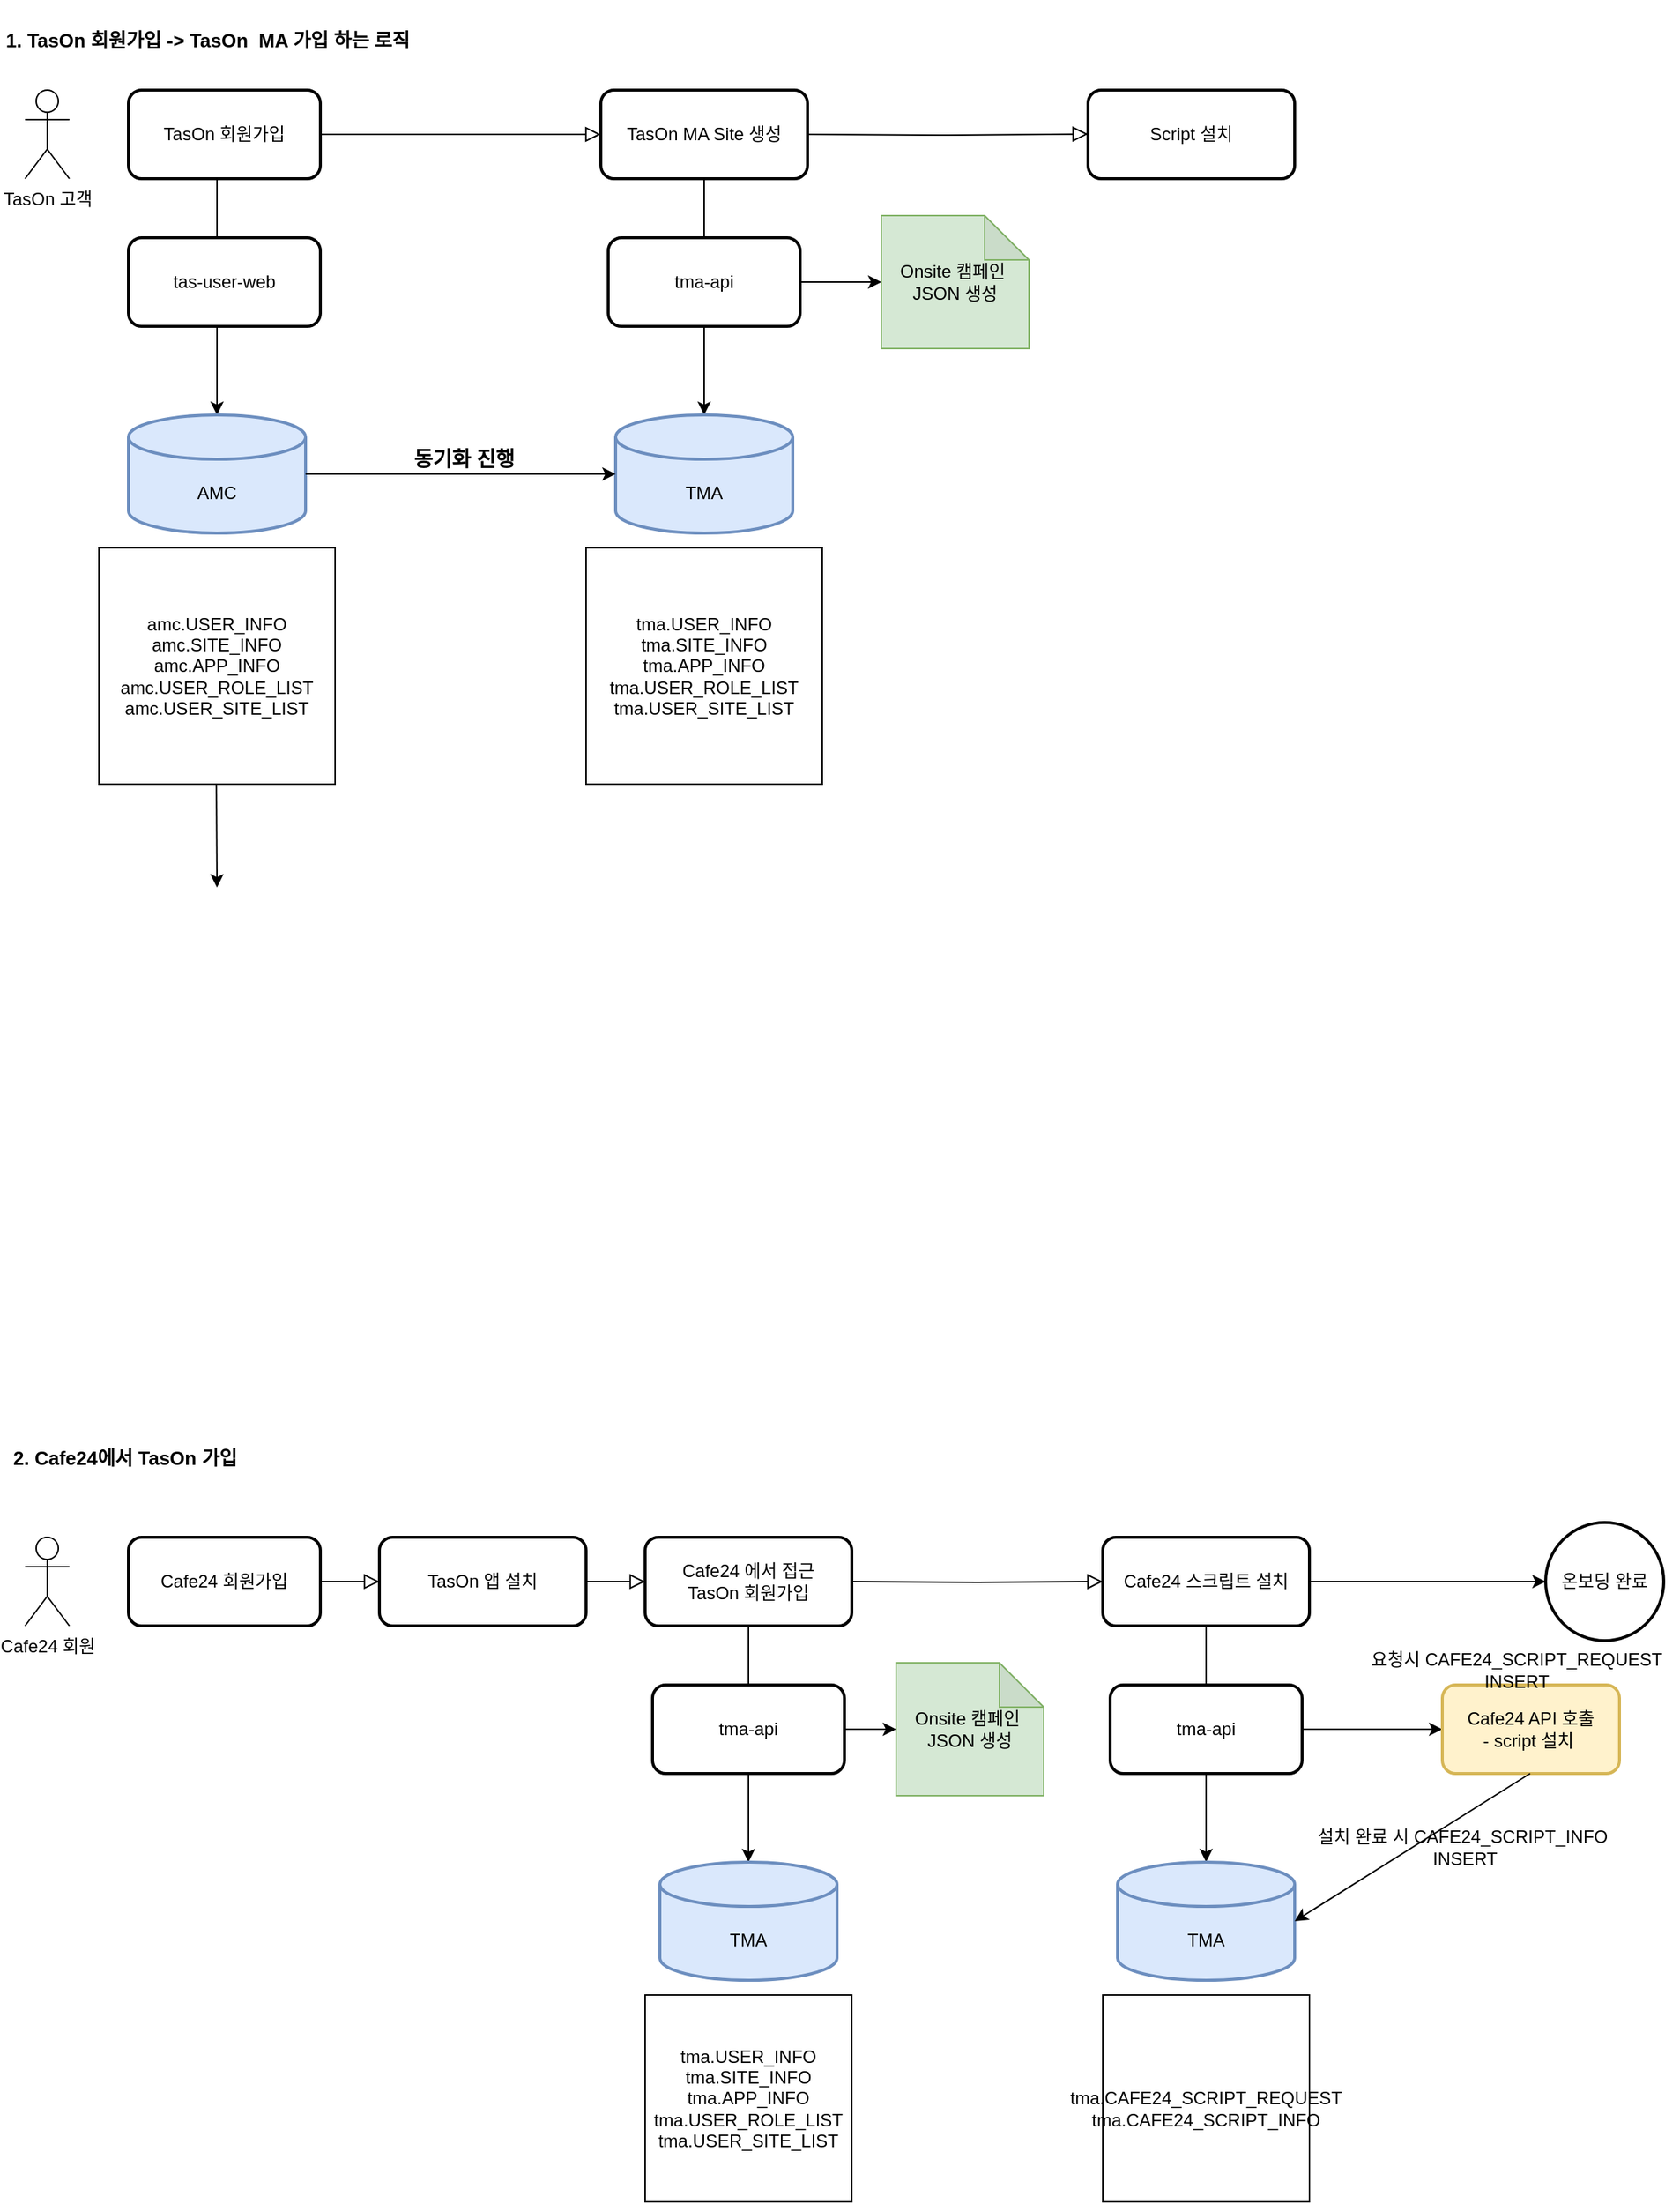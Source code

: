<mxfile version="21.7.5" type="github">
  <diagram name="페이지-1" id="8XCkK9Wqvl7NkWUmMLuJ">
    <mxGraphModel dx="2745" dy="1480" grid="1" gridSize="10" guides="1" tooltips="1" connect="1" arrows="1" fold="1" page="1" pageScale="1" pageWidth="1169" pageHeight="1654" math="0" shadow="0">
      <root>
        <mxCell id="0" />
        <mxCell id="1" parent="0" />
        <mxCell id="aHB1TRmOb6sOubxurkW1-2" value="TasOn 고객" style="shape=umlActor;verticalLabelPosition=bottom;verticalAlign=top;html=1;labelBackgroundColor=none;" vertex="1" parent="1">
          <mxGeometry x="40" y="60" width="30" height="60" as="geometry" />
        </mxCell>
        <mxCell id="aHB1TRmOb6sOubxurkW1-3" value="" style="rounded=0;html=1;jettySize=auto;orthogonalLoop=1;fontSize=11;endArrow=block;endFill=0;endSize=8;strokeWidth=1;shadow=0;labelBackgroundColor=none;edgeStyle=orthogonalEdgeStyle;fontColor=default;entryX=0;entryY=0.5;entryDx=0;entryDy=0;exitX=1;exitY=0.5;exitDx=0;exitDy=0;" edge="1" parent="1" source="aHB1TRmOb6sOubxurkW1-4" target="aHB1TRmOb6sOubxurkW1-5">
          <mxGeometry relative="1" as="geometry">
            <mxPoint x="430" y="100" as="targetPoint" />
            <mxPoint x="310" y="100" as="sourcePoint" />
          </mxGeometry>
        </mxCell>
        <mxCell id="aHB1TRmOb6sOubxurkW1-4" value="TasOn 회원가입" style="rounded=1;whiteSpace=wrap;html=1;fontSize=12;glass=0;strokeWidth=2;shadow=0;labelBackgroundColor=none;" vertex="1" parent="1">
          <mxGeometry x="110" y="60" width="130" height="60" as="geometry" />
        </mxCell>
        <mxCell id="aHB1TRmOb6sOubxurkW1-5" value="TasOn MA Site 생성" style="rounded=1;whiteSpace=wrap;html=1;fontSize=12;glass=0;strokeWidth=2;shadow=0;labelBackgroundColor=none;" vertex="1" parent="1">
          <mxGeometry x="430" y="60" width="140" height="60" as="geometry" />
        </mxCell>
        <mxCell id="aHB1TRmOb6sOubxurkW1-6" value="" style="endArrow=classic;html=1;rounded=0;labelBackgroundColor=none;fontColor=default;" edge="1" parent="1" target="aHB1TRmOb6sOubxurkW1-7">
          <mxGeometry width="50" height="50" relative="1" as="geometry">
            <mxPoint x="170" y="120" as="sourcePoint" />
            <mxPoint x="170" y="220" as="targetPoint" />
          </mxGeometry>
        </mxCell>
        <mxCell id="aHB1TRmOb6sOubxurkW1-7" value="AMC" style="shape=cylinder3;whiteSpace=wrap;html=1;boundedLbl=1;backgroundOutline=1;size=15;strokeWidth=2;labelBackgroundColor=none;fillColor=#dae8fc;strokeColor=#6c8ebf;" vertex="1" parent="1">
          <mxGeometry x="110" y="280" width="120" height="80" as="geometry" />
        </mxCell>
        <mxCell id="aHB1TRmOb6sOubxurkW1-8" value="" style="endArrow=classic;html=1;rounded=0;labelBackgroundColor=none;fontColor=default;" edge="1" parent="1" target="aHB1TRmOb6sOubxurkW1-9">
          <mxGeometry width="50" height="50" relative="1" as="geometry">
            <mxPoint x="500" y="120" as="sourcePoint" />
            <mxPoint x="500" y="220" as="targetPoint" />
          </mxGeometry>
        </mxCell>
        <mxCell id="aHB1TRmOb6sOubxurkW1-9" value="TMA" style="shape=cylinder3;whiteSpace=wrap;html=1;boundedLbl=1;backgroundOutline=1;size=15;strokeWidth=2;labelBackgroundColor=none;fillColor=#dae8fc;strokeColor=#6c8ebf;" vertex="1" parent="1">
          <mxGeometry x="440" y="280" width="120" height="80" as="geometry" />
        </mxCell>
        <mxCell id="aHB1TRmOb6sOubxurkW1-10" value="tma-api" style="rounded=1;whiteSpace=wrap;html=1;strokeWidth=2;labelBackgroundColor=none;" vertex="1" parent="1">
          <mxGeometry x="435" y="160" width="130" height="60" as="geometry" />
        </mxCell>
        <mxCell id="aHB1TRmOb6sOubxurkW1-17" value="" style="endArrow=classic;html=1;rounded=0;entryX=0;entryY=0.5;entryDx=0;entryDy=0;entryPerimeter=0;exitX=1;exitY=0.5;exitDx=0;exitDy=0;exitPerimeter=0;labelBackgroundColor=none;fontColor=default;" edge="1" parent="1">
          <mxGeometry width="50" height="50" relative="1" as="geometry">
            <mxPoint x="230" y="320" as="sourcePoint" />
            <mxPoint x="440" y="320" as="targetPoint" />
          </mxGeometry>
        </mxCell>
        <mxCell id="aHB1TRmOb6sOubxurkW1-29" value="동기화 진행" style="edgeLabel;html=1;align=center;verticalAlign=middle;resizable=0;points=[];fontSize=14;fontStyle=1;labelBackgroundColor=none;" vertex="1" connectable="0" parent="aHB1TRmOb6sOubxurkW1-17">
          <mxGeometry x="0.014" y="-4" relative="1" as="geometry">
            <mxPoint y="-14" as="offset" />
          </mxGeometry>
        </mxCell>
        <mxCell id="aHB1TRmOb6sOubxurkW1-19" value="tma.USER_INFO&#xa;tma.SITE_INFO&#xa;tma.APP_INFO&#xa;tma.USER_ROLE_LIST&#xa;tma.USER_SITE_LIST" style="whiteSpace=wrap;html=1;aspect=fixed;labelBackgroundColor=none;" vertex="1" parent="1">
          <mxGeometry x="420" y="370" width="160" height="160" as="geometry" />
        </mxCell>
        <mxCell id="aHB1TRmOb6sOubxurkW1-20" value="&lt;div&gt;amc.USER_INFO&lt;/div&gt;&lt;div&gt;amc.SITE_INFO&lt;/div&gt;&lt;div&gt;amc.APP_INFO&lt;/div&gt;&lt;div&gt;amc.USER_ROLE_LIST&lt;/div&gt;&lt;div&gt;amc.USER_SITE_LIST&lt;/div&gt;" style="whiteSpace=wrap;html=1;aspect=fixed;labelBackgroundColor=none;" vertex="1" parent="1">
          <mxGeometry x="90" y="370" width="160" height="160" as="geometry" />
        </mxCell>
        <mxCell id="aHB1TRmOb6sOubxurkW1-22" value="" style="endArrow=classic;html=1;rounded=0;labelBackgroundColor=none;fontColor=default;" edge="1" parent="1">
          <mxGeometry width="50" height="50" relative="1" as="geometry">
            <mxPoint x="169.57" y="530" as="sourcePoint" />
            <mxPoint x="170" y="600" as="targetPoint" />
          </mxGeometry>
        </mxCell>
        <mxCell id="aHB1TRmOb6sOubxurkW1-24" value="" style="endArrow=classic;html=1;rounded=0;entryX=0;entryY=0.5;entryDx=0;entryDy=0;entryPerimeter=0;labelBackgroundColor=none;fontColor=default;exitX=1;exitY=0.5;exitDx=0;exitDy=0;" edge="1" parent="1" source="aHB1TRmOb6sOubxurkW1-10" target="aHB1TRmOb6sOubxurkW1-26">
          <mxGeometry width="50" height="50" relative="1" as="geometry">
            <mxPoint x="570" y="190" as="sourcePoint" />
            <mxPoint x="615" y="310" as="targetPoint" />
          </mxGeometry>
        </mxCell>
        <mxCell id="aHB1TRmOb6sOubxurkW1-26" value="Onsite 캠페인&amp;nbsp;&lt;br&gt;JSON 생성" style="shape=note;whiteSpace=wrap;html=1;backgroundOutline=1;darkOpacity=0.05;labelBackgroundColor=none;fillColor=#d5e8d4;strokeColor=#82b366;" vertex="1" parent="1">
          <mxGeometry x="620" y="145" width="100" height="90" as="geometry" />
        </mxCell>
        <mxCell id="aHB1TRmOb6sOubxurkW1-27" value="&lt;h2&gt;&lt;font style=&quot;font-size: 13px;&quot;&gt;1. TasOn 회원가입 -&amp;gt; TasOn&amp;nbsp; MA 가입 하는 로직&lt;/font&gt;&lt;/h2&gt;" style="text;strokeColor=none;align=left;fillColor=none;html=1;verticalAlign=middle;whiteSpace=wrap;rounded=0;labelBackgroundColor=none;" vertex="1" parent="1">
          <mxGeometry x="25" y="10" width="290" height="30" as="geometry" />
        </mxCell>
        <mxCell id="aHB1TRmOb6sOubxurkW1-28" value="tas-user-web" style="rounded=1;whiteSpace=wrap;html=1;strokeWidth=2;labelBackgroundColor=none;" vertex="1" parent="1">
          <mxGeometry x="110" y="160" width="130" height="60" as="geometry" />
        </mxCell>
        <mxCell id="aHB1TRmOb6sOubxurkW1-30" value="&lt;h2&gt;&lt;span style=&quot;font-size: 13px;&quot;&gt;2. Cafe24에서 TasOn 가입&amp;nbsp;&lt;/span&gt;&lt;/h2&gt;" style="text;strokeColor=none;align=left;fillColor=none;html=1;verticalAlign=middle;whiteSpace=wrap;rounded=0;labelBackgroundColor=none;" vertex="1" parent="1">
          <mxGeometry x="30" y="970" width="290" height="30" as="geometry" />
        </mxCell>
        <mxCell id="aHB1TRmOb6sOubxurkW1-32" value="Cafe24 회원" style="shape=umlActor;verticalLabelPosition=bottom;verticalAlign=top;html=1;labelBackgroundColor=none;" vertex="1" parent="1">
          <mxGeometry x="40" y="1040" width="30" height="60" as="geometry" />
        </mxCell>
        <mxCell id="aHB1TRmOb6sOubxurkW1-33" value="" style="rounded=0;html=1;jettySize=auto;orthogonalLoop=1;fontSize=11;endArrow=block;endFill=0;endSize=8;strokeWidth=1;shadow=0;labelBackgroundColor=none;edgeStyle=orthogonalEdgeStyle;fontColor=default;entryX=0;entryY=0.5;entryDx=0;entryDy=0;exitX=1;exitY=0.5;exitDx=0;exitDy=0;" edge="1" parent="1" source="aHB1TRmOb6sOubxurkW1-34" target="aHB1TRmOb6sOubxurkW1-35">
          <mxGeometry relative="1" as="geometry">
            <mxPoint x="420" y="1080" as="targetPoint" />
            <mxPoint x="250" y="1070" as="sourcePoint" />
            <Array as="points" />
          </mxGeometry>
        </mxCell>
        <mxCell id="aHB1TRmOb6sOubxurkW1-34" value="Cafe24 회원가입" style="rounded=1;whiteSpace=wrap;html=1;fontSize=12;glass=0;strokeWidth=2;shadow=0;labelBackgroundColor=none;" vertex="1" parent="1">
          <mxGeometry x="110" y="1040" width="130" height="60" as="geometry" />
        </mxCell>
        <mxCell id="aHB1TRmOb6sOubxurkW1-35" value="TasOn 앱 설치" style="rounded=1;whiteSpace=wrap;html=1;fontSize=12;glass=0;strokeWidth=2;shadow=0;labelBackgroundColor=none;" vertex="1" parent="1">
          <mxGeometry x="280" y="1040" width="140" height="60" as="geometry" />
        </mxCell>
        <mxCell id="aHB1TRmOb6sOubxurkW1-38" value="" style="rounded=0;html=1;jettySize=auto;orthogonalLoop=1;fontSize=11;endArrow=block;endFill=0;endSize=8;strokeWidth=1;shadow=0;labelBackgroundColor=none;edgeStyle=orthogonalEdgeStyle;fontColor=default;entryX=0;entryY=0.5;entryDx=0;entryDy=0;exitX=1;exitY=0.5;exitDx=0;exitDy=0;" edge="1" parent="1" target="aHB1TRmOb6sOubxurkW1-39" source="aHB1TRmOb6sOubxurkW1-35">
          <mxGeometry relative="1" as="geometry">
            <mxPoint x="640" y="1080" as="targetPoint" />
            <mxPoint x="450" y="1070" as="sourcePoint" />
          </mxGeometry>
        </mxCell>
        <mxCell id="aHB1TRmOb6sOubxurkW1-39" value="Cafe24 에서 접근 &lt;br&gt;TasOn 회원가입" style="rounded=1;whiteSpace=wrap;html=1;fontSize=12;glass=0;strokeWidth=2;shadow=0;labelBackgroundColor=none;" vertex="1" parent="1">
          <mxGeometry x="460" y="1040" width="140" height="60" as="geometry" />
        </mxCell>
        <mxCell id="aHB1TRmOb6sOubxurkW1-40" value="" style="endArrow=classic;html=1;rounded=0;labelBackgroundColor=none;fontColor=default;" edge="1" parent="1" target="aHB1TRmOb6sOubxurkW1-41">
          <mxGeometry width="50" height="50" relative="1" as="geometry">
            <mxPoint x="530" y="1100" as="sourcePoint" />
            <mxPoint x="530" y="1200" as="targetPoint" />
          </mxGeometry>
        </mxCell>
        <mxCell id="aHB1TRmOb6sOubxurkW1-41" value="TMA" style="shape=cylinder3;whiteSpace=wrap;html=1;boundedLbl=1;backgroundOutline=1;size=15;strokeWidth=2;labelBackgroundColor=none;fillColor=#dae8fc;strokeColor=#6c8ebf;" vertex="1" parent="1">
          <mxGeometry x="470" y="1260" width="120" height="80" as="geometry" />
        </mxCell>
        <mxCell id="aHB1TRmOb6sOubxurkW1-42" value="tma-api" style="rounded=1;whiteSpace=wrap;html=1;strokeWidth=2;labelBackgroundColor=none;" vertex="1" parent="1">
          <mxGeometry x="465" y="1140" width="130" height="60" as="geometry" />
        </mxCell>
        <mxCell id="aHB1TRmOb6sOubxurkW1-43" value="tma.USER_INFO&#xa;tma.SITE_INFO&#xa;tma.APP_INFO&#xa;tma.USER_ROLE_LIST&#xa;tma.USER_SITE_LIST" style="whiteSpace=wrap;html=1;aspect=fixed;labelBackgroundColor=none;" vertex="1" parent="1">
          <mxGeometry x="460" y="1350" width="140" height="140" as="geometry" />
        </mxCell>
        <mxCell id="aHB1TRmOb6sOubxurkW1-44" value="" style="endArrow=classic;html=1;rounded=0;entryX=0;entryY=0.5;entryDx=0;entryDy=0;entryPerimeter=0;exitX=1;exitY=0.5;exitDx=0;exitDy=0;labelBackgroundColor=none;fontColor=default;" edge="1" parent="1" source="aHB1TRmOb6sOubxurkW1-42" target="aHB1TRmOb6sOubxurkW1-45">
          <mxGeometry width="50" height="50" relative="1" as="geometry">
            <mxPoint x="590" y="1215" as="sourcePoint" />
            <mxPoint x="690" y="1290" as="targetPoint" />
          </mxGeometry>
        </mxCell>
        <mxCell id="aHB1TRmOb6sOubxurkW1-45" value="Onsite 캠페인&amp;nbsp;&lt;br&gt;JSON 생성" style="shape=note;whiteSpace=wrap;html=1;backgroundOutline=1;darkOpacity=0.05;labelBackgroundColor=none;fillColor=#d5e8d4;strokeColor=#82b366;" vertex="1" parent="1">
          <mxGeometry x="630" y="1125" width="100" height="90" as="geometry" />
        </mxCell>
        <mxCell id="aHB1TRmOb6sOubxurkW1-46" value="" style="rounded=0;html=1;jettySize=auto;orthogonalLoop=1;fontSize=11;endArrow=block;endFill=0;endSize=8;strokeWidth=1;shadow=0;labelBackgroundColor=none;edgeStyle=orthogonalEdgeStyle;fontColor=default;entryX=0;entryY=0.5;entryDx=0;entryDy=0;" edge="1" parent="1" target="aHB1TRmOb6sOubxurkW1-47">
          <mxGeometry relative="1" as="geometry">
            <mxPoint x="980" y="1080" as="targetPoint" />
            <mxPoint x="600" y="1070" as="sourcePoint" />
          </mxGeometry>
        </mxCell>
        <mxCell id="aHB1TRmOb6sOubxurkW1-80" value="" style="edgeStyle=orthogonalEdgeStyle;rounded=0;orthogonalLoop=1;jettySize=auto;html=1;" edge="1" parent="1" source="aHB1TRmOb6sOubxurkW1-47" target="aHB1TRmOb6sOubxurkW1-79">
          <mxGeometry relative="1" as="geometry" />
        </mxCell>
        <mxCell id="aHB1TRmOb6sOubxurkW1-47" value="Cafe24 스크립트 설치" style="rounded=1;whiteSpace=wrap;html=1;fontSize=12;glass=0;strokeWidth=2;shadow=0;labelBackgroundColor=none;" vertex="1" parent="1">
          <mxGeometry x="770" y="1040" width="140" height="60" as="geometry" />
        </mxCell>
        <mxCell id="aHB1TRmOb6sOubxurkW1-48" value="Script 설치" style="rounded=1;whiteSpace=wrap;html=1;fontSize=12;glass=0;strokeWidth=2;shadow=0;labelBackgroundColor=none;" vertex="1" parent="1">
          <mxGeometry x="760" y="60" width="140" height="60" as="geometry" />
        </mxCell>
        <mxCell id="aHB1TRmOb6sOubxurkW1-49" value="" style="rounded=0;html=1;jettySize=auto;orthogonalLoop=1;fontSize=11;endArrow=block;endFill=0;endSize=8;strokeWidth=1;shadow=0;labelBackgroundColor=none;edgeStyle=orthogonalEdgeStyle;fontColor=default;entryX=0;entryY=0.5;entryDx=0;entryDy=0;" edge="1" parent="1">
          <mxGeometry relative="1" as="geometry">
            <mxPoint x="760" y="89.79" as="targetPoint" />
            <mxPoint x="570" y="90" as="sourcePoint" />
          </mxGeometry>
        </mxCell>
        <mxCell id="aHB1TRmOb6sOubxurkW1-50" value="" style="endArrow=classic;html=1;rounded=0;labelBackgroundColor=none;fontColor=default;" edge="1" parent="1" target="aHB1TRmOb6sOubxurkW1-51">
          <mxGeometry width="50" height="50" relative="1" as="geometry">
            <mxPoint x="840" y="1100" as="sourcePoint" />
            <mxPoint x="840" y="1200" as="targetPoint" />
          </mxGeometry>
        </mxCell>
        <mxCell id="aHB1TRmOb6sOubxurkW1-51" value="TMA" style="shape=cylinder3;whiteSpace=wrap;html=1;boundedLbl=1;backgroundOutline=1;size=15;strokeWidth=2;labelBackgroundColor=none;fillColor=#dae8fc;strokeColor=#6c8ebf;" vertex="1" parent="1">
          <mxGeometry x="780" y="1260" width="120" height="80" as="geometry" />
        </mxCell>
        <mxCell id="aHB1TRmOb6sOubxurkW1-52" value="tma-api" style="rounded=1;whiteSpace=wrap;html=1;strokeWidth=2;labelBackgroundColor=none;" vertex="1" parent="1">
          <mxGeometry x="775" y="1140" width="130" height="60" as="geometry" />
        </mxCell>
        <mxCell id="aHB1TRmOb6sOubxurkW1-57" value="" style="endArrow=classic;html=1;rounded=0;entryX=0;entryY=0.5;entryDx=0;entryDy=0;exitX=1;exitY=0.5;exitDx=0;exitDy=0;" edge="1" parent="1" source="aHB1TRmOb6sOubxurkW1-52" target="aHB1TRmOb6sOubxurkW1-64">
          <mxGeometry width="50" height="50" relative="1" as="geometry">
            <mxPoint x="670" y="1320" as="sourcePoint" />
            <mxPoint x="970" y="1170" as="targetPoint" />
          </mxGeometry>
        </mxCell>
        <mxCell id="aHB1TRmOb6sOubxurkW1-64" value="Cafe24 API 호출&lt;br&gt;- script 설치&amp;nbsp;" style="rounded=1;whiteSpace=wrap;html=1;strokeWidth=2;fillColor=#fff2cc;strokeColor=#d6b656;" vertex="1" parent="1">
          <mxGeometry x="1000" y="1140" width="120" height="60" as="geometry" />
        </mxCell>
        <mxCell id="aHB1TRmOb6sOubxurkW1-69" value="" style="endArrow=classic;html=1;rounded=0;labelBackgroundColor=none;fontColor=default;entryX=0.5;entryY=0;entryDx=0;entryDy=0;entryPerimeter=0;" edge="1" parent="1">
          <mxGeometry width="50" height="50" relative="1" as="geometry">
            <mxPoint x="1059.47" y="1200" as="sourcePoint" />
            <mxPoint x="900" y="1300" as="targetPoint" />
          </mxGeometry>
        </mxCell>
        <mxCell id="aHB1TRmOb6sOubxurkW1-75" value="&lt;br&gt;&lt;div style=&quot;border-color: var(--border-color); text-align: left;&quot;&gt;tma.CAFE24_SCRIPT_REQUEST&lt;/div&gt;&lt;span style=&quot;border-color: var(--border-color);&quot;&gt;tma.CAFE24_SCRIPT_INFO&lt;/span&gt;" style="whiteSpace=wrap;html=1;aspect=fixed;labelBackgroundColor=none;" vertex="1" parent="1">
          <mxGeometry x="770" y="1350" width="140" height="140" as="geometry" />
        </mxCell>
        <mxCell id="aHB1TRmOb6sOubxurkW1-77" value="요청시 CAFE24_SCRIPT_REQUEST&lt;br&gt;INSERT" style="text;html=1;align=center;verticalAlign=middle;resizable=0;points=[];autosize=1;strokeColor=none;fillColor=none;" vertex="1" parent="1">
          <mxGeometry x="940" y="1110" width="220" height="40" as="geometry" />
        </mxCell>
        <mxCell id="aHB1TRmOb6sOubxurkW1-78" value="설치 완료 시 CAFE24_SCRIPT_INFO&amp;nbsp;&lt;br&gt;INSERT" style="text;html=1;align=center;verticalAlign=middle;resizable=0;points=[];autosize=1;strokeColor=none;fillColor=none;" vertex="1" parent="1">
          <mxGeometry x="900" y="1230" width="230" height="40" as="geometry" />
        </mxCell>
        <mxCell id="aHB1TRmOb6sOubxurkW1-79" value="온보딩 완료" style="ellipse;whiteSpace=wrap;html=1;rounded=1;glass=0;strokeWidth=2;shadow=0;labelBackgroundColor=none;" vertex="1" parent="1">
          <mxGeometry x="1070" y="1030" width="80" height="80" as="geometry" />
        </mxCell>
      </root>
    </mxGraphModel>
  </diagram>
</mxfile>
